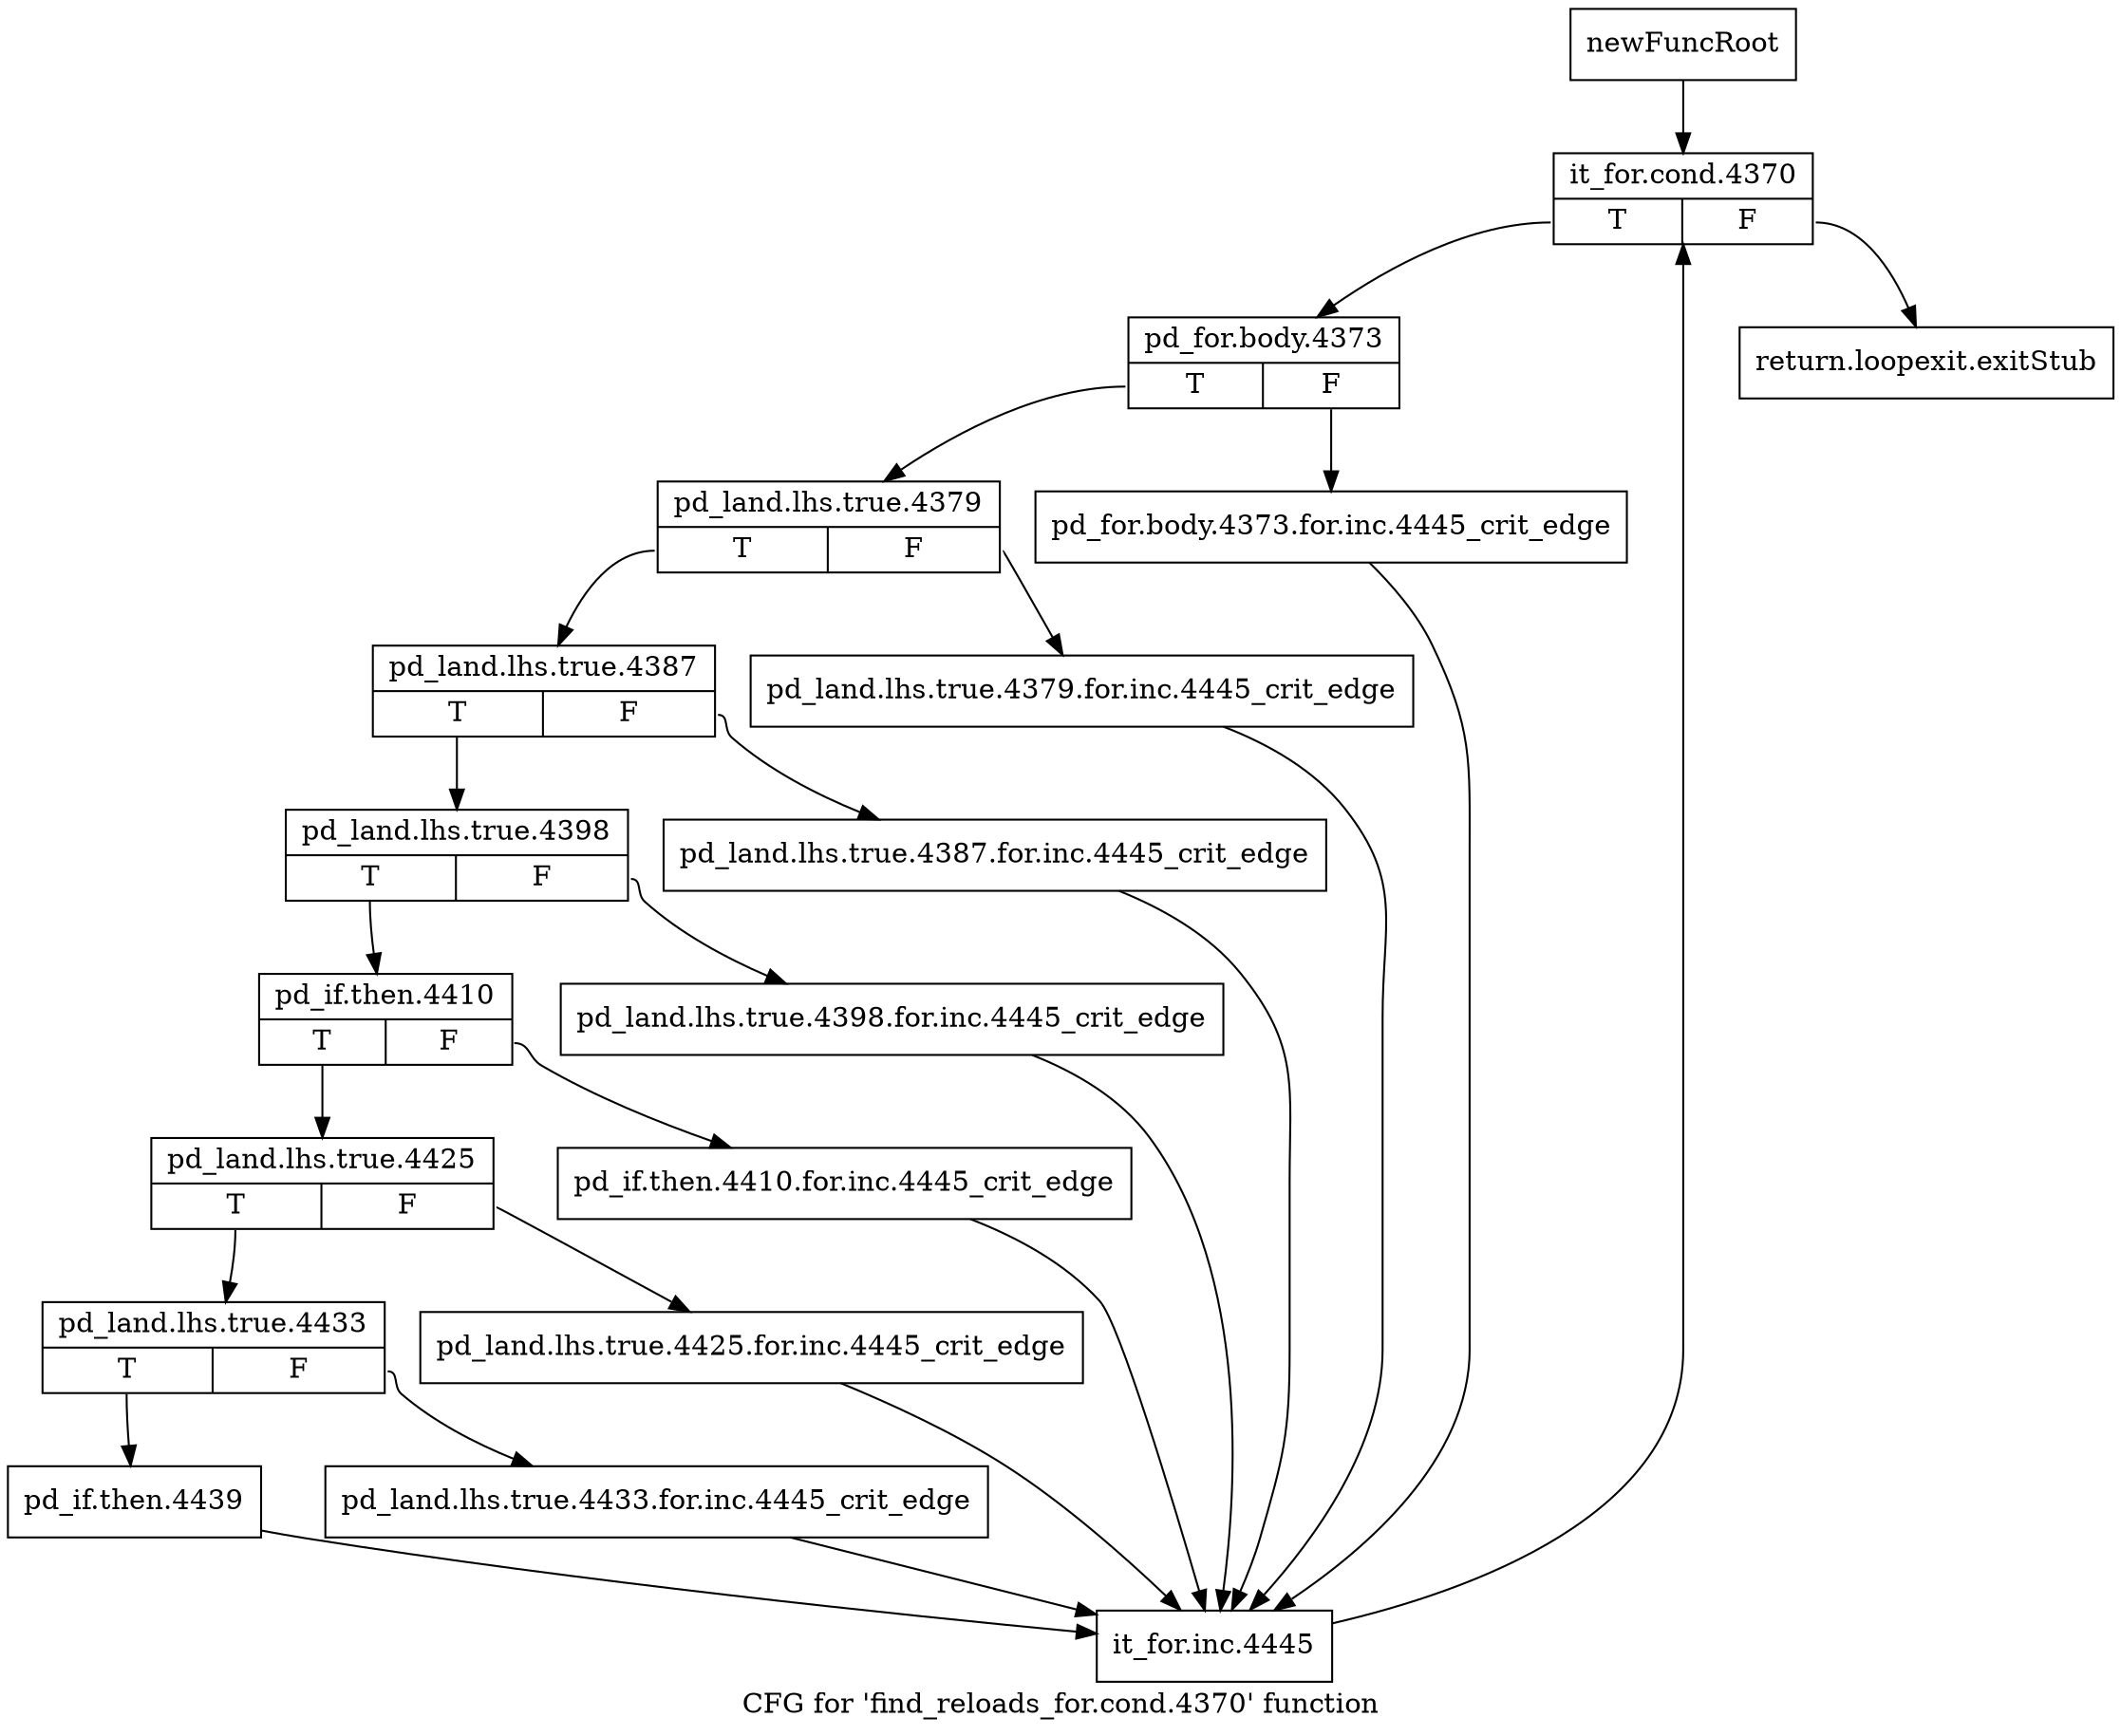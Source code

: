 digraph "CFG for 'find_reloads_for.cond.4370' function" {
	label="CFG for 'find_reloads_for.cond.4370' function";

	Node0xbbce160 [shape=record,label="{newFuncRoot}"];
	Node0xbbce160 -> Node0xbbce200;
	Node0xbbce1b0 [shape=record,label="{return.loopexit.exitStub}"];
	Node0xbbce200 [shape=record,label="{it_for.cond.4370|{<s0>T|<s1>F}}"];
	Node0xbbce200:s0 -> Node0xbbce250;
	Node0xbbce200:s1 -> Node0xbbce1b0;
	Node0xbbce250 [shape=record,label="{pd_for.body.4373|{<s0>T|<s1>F}}"];
	Node0xbbce250:s0 -> Node0xbbce2f0;
	Node0xbbce250:s1 -> Node0xbbce2a0;
	Node0xbbce2a0 [shape=record,label="{pd_for.body.4373.for.inc.4445_crit_edge}"];
	Node0xbbce2a0 -> Node0xbbcf830;
	Node0xbbce2f0 [shape=record,label="{pd_land.lhs.true.4379|{<s0>T|<s1>F}}"];
	Node0xbbce2f0:s0 -> Node0xbbce390;
	Node0xbbce2f0:s1 -> Node0xbbce340;
	Node0xbbce340 [shape=record,label="{pd_land.lhs.true.4379.for.inc.4445_crit_edge}"];
	Node0xbbce340 -> Node0xbbcf830;
	Node0xbbce390 [shape=record,label="{pd_land.lhs.true.4387|{<s0>T|<s1>F}}"];
	Node0xbbce390:s0 -> Node0xbbce430;
	Node0xbbce390:s1 -> Node0xbbce3e0;
	Node0xbbce3e0 [shape=record,label="{pd_land.lhs.true.4387.for.inc.4445_crit_edge}"];
	Node0xbbce3e0 -> Node0xbbcf830;
	Node0xbbce430 [shape=record,label="{pd_land.lhs.true.4398|{<s0>T|<s1>F}}"];
	Node0xbbce430:s0 -> Node0xbbce4d0;
	Node0xbbce430:s1 -> Node0xbbce480;
	Node0xbbce480 [shape=record,label="{pd_land.lhs.true.4398.for.inc.4445_crit_edge}"];
	Node0xbbce480 -> Node0xbbcf830;
	Node0xbbce4d0 [shape=record,label="{pd_if.then.4410|{<s0>T|<s1>F}}"];
	Node0xbbce4d0:s0 -> Node0xbbce570;
	Node0xbbce4d0:s1 -> Node0xbbce520;
	Node0xbbce520 [shape=record,label="{pd_if.then.4410.for.inc.4445_crit_edge}"];
	Node0xbbce520 -> Node0xbbcf830;
	Node0xbbce570 [shape=record,label="{pd_land.lhs.true.4425|{<s0>T|<s1>F}}"];
	Node0xbbce570:s0 -> Node0xbbce610;
	Node0xbbce570:s1 -> Node0xbbce5c0;
	Node0xbbce5c0 [shape=record,label="{pd_land.lhs.true.4425.for.inc.4445_crit_edge}"];
	Node0xbbce5c0 -> Node0xbbcf830;
	Node0xbbce610 [shape=record,label="{pd_land.lhs.true.4433|{<s0>T|<s1>F}}"];
	Node0xbbce610:s0 -> Node0xbbcf7e0;
	Node0xbbce610:s1 -> Node0xbbcf790;
	Node0xbbcf790 [shape=record,label="{pd_land.lhs.true.4433.for.inc.4445_crit_edge}"];
	Node0xbbcf790 -> Node0xbbcf830;
	Node0xbbcf7e0 [shape=record,label="{pd_if.then.4439}"];
	Node0xbbcf7e0 -> Node0xbbcf830;
	Node0xbbcf830 [shape=record,label="{it_for.inc.4445}"];
	Node0xbbcf830 -> Node0xbbce200;
}
